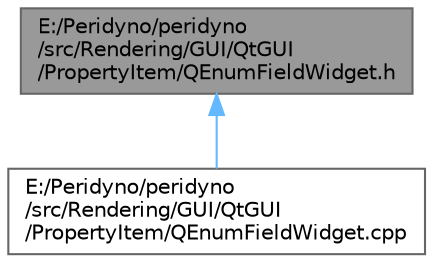 digraph "E:/Peridyno/peridyno/src/Rendering/GUI/QtGUI/PropertyItem/QEnumFieldWidget.h"
{
 // LATEX_PDF_SIZE
  bgcolor="transparent";
  edge [fontname=Helvetica,fontsize=10,labelfontname=Helvetica,labelfontsize=10];
  node [fontname=Helvetica,fontsize=10,shape=box,height=0.2,width=0.4];
  Node1 [id="Node000001",label="E:/Peridyno/peridyno\l/src/Rendering/GUI/QtGUI\l/PropertyItem/QEnumFieldWidget.h",height=0.2,width=0.4,color="gray40", fillcolor="grey60", style="filled", fontcolor="black",tooltip=" "];
  Node1 -> Node2 [id="edge1_Node000001_Node000002",dir="back",color="steelblue1",style="solid",tooltip=" "];
  Node2 [id="Node000002",label="E:/Peridyno/peridyno\l/src/Rendering/GUI/QtGUI\l/PropertyItem/QEnumFieldWidget.cpp",height=0.2,width=0.4,color="grey40", fillcolor="white", style="filled",URL="$_q_enum_field_widget_8cpp.html",tooltip=" "];
}
